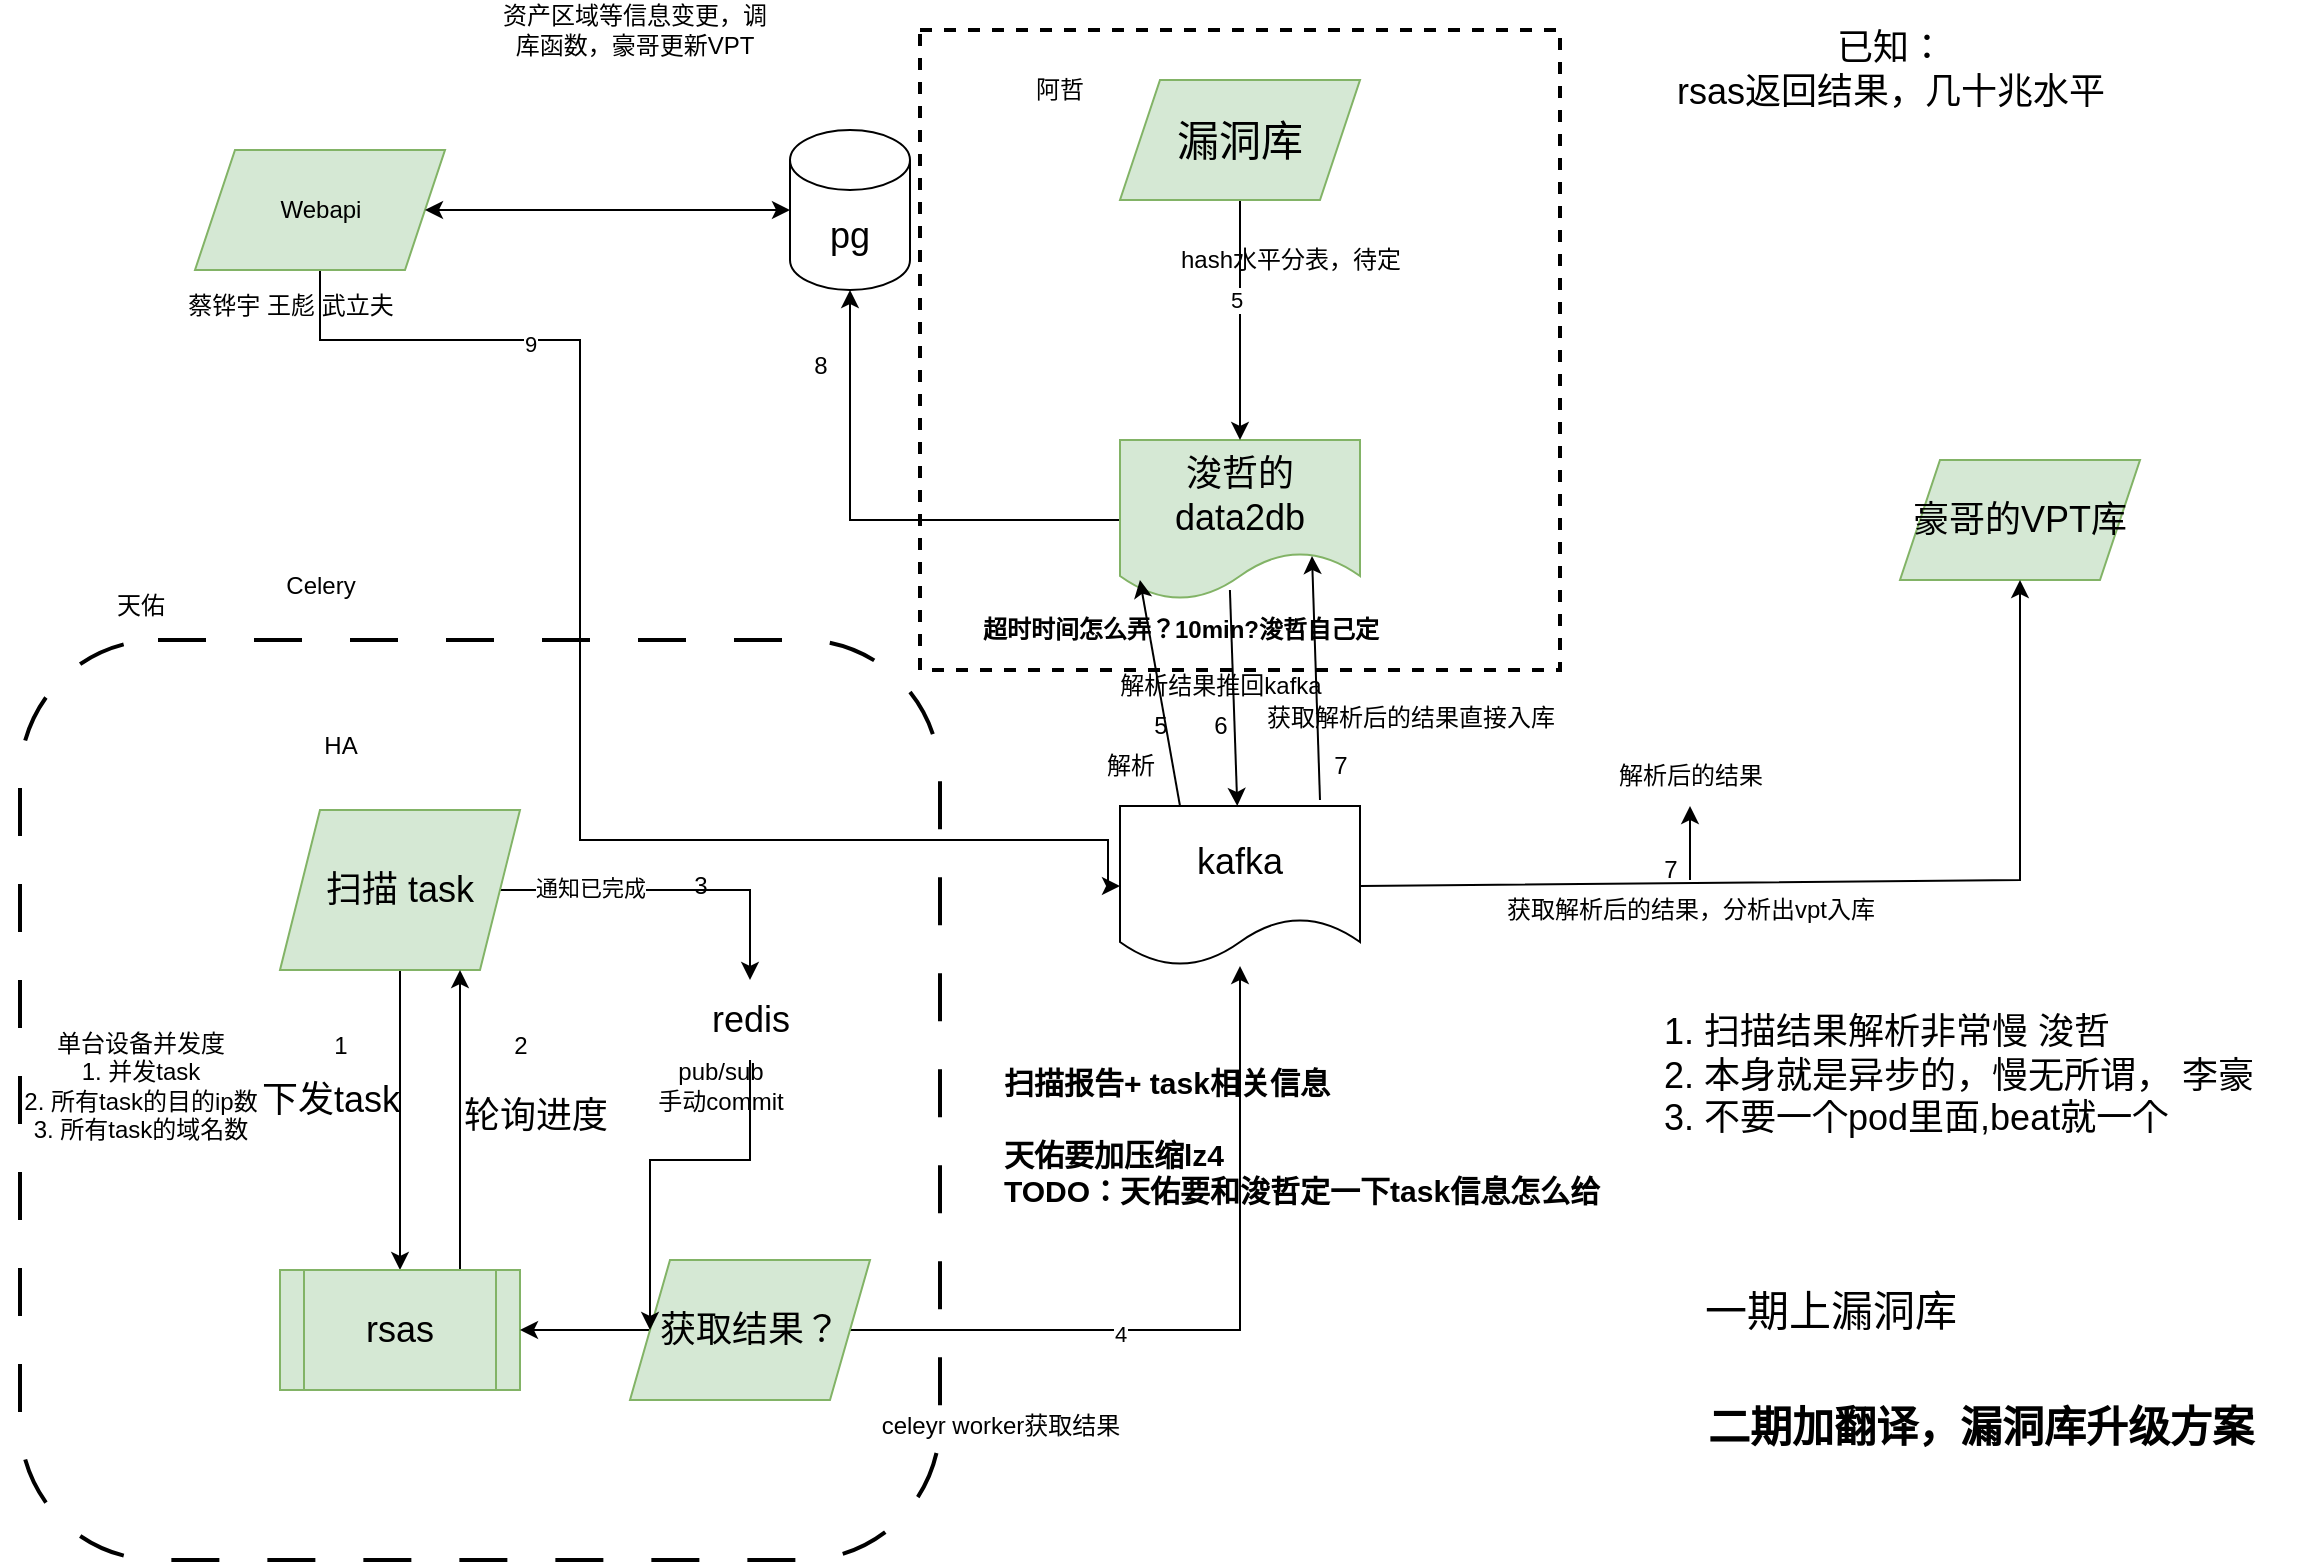<mxfile version="21.3.7" type="github">
  <diagram name="第 1 页" id="Ct-_knVzxgmesttWnQIj">
    <mxGraphModel dx="2603" dy="764" grid="1" gridSize="10" guides="1" tooltips="1" connect="1" arrows="1" fold="1" page="1" pageScale="1" pageWidth="1169" pageHeight="827" math="0" shadow="0">
      <root>
        <mxCell id="0" />
        <mxCell id="1" parent="0" />
        <mxCell id="sKhm8ClKQDuOqycXX5z--69" value="" style="whiteSpace=wrap;html=1;aspect=fixed;dashed=1;strokeWidth=2;fillColor=none;" vertex="1" parent="1">
          <mxGeometry x="450" y="55" width="320" height="320" as="geometry" />
        </mxCell>
        <mxCell id="sKhm8ClKQDuOqycXX5z--57" value="" style="whiteSpace=wrap;html=1;aspect=fixed;dashed=1;strokeWidth=2;dashPattern=12 12;perimeterSpacing=0;rounded=1;fillColor=none;" vertex="1" parent="1">
          <mxGeometry y="360" width="460" height="460" as="geometry" />
        </mxCell>
        <mxCell id="sKhm8ClKQDuOqycXX5z--1" value="pg" style="shape=cylinder3;whiteSpace=wrap;html=1;boundedLbl=1;backgroundOutline=1;size=15;fontSize=18;" vertex="1" parent="1">
          <mxGeometry x="385" y="105" width="60" height="80" as="geometry" />
        </mxCell>
        <mxCell id="sKhm8ClKQDuOqycXX5z--5" style="edgeStyle=orthogonalEdgeStyle;rounded=0;orthogonalLoop=1;jettySize=auto;html=1;entryX=0.5;entryY=0;entryDx=0;entryDy=0;fontSize=18;" edge="1" parent="1" source="sKhm8ClKQDuOqycXX5z--2" target="sKhm8ClKQDuOqycXX5z--4">
          <mxGeometry relative="1" as="geometry" />
        </mxCell>
        <mxCell id="sKhm8ClKQDuOqycXX5z--34" value="" style="edgeStyle=orthogonalEdgeStyle;rounded=0;orthogonalLoop=1;jettySize=auto;html=1;" edge="1" parent="1" source="sKhm8ClKQDuOqycXX5z--2" target="sKhm8ClKQDuOqycXX5z--17">
          <mxGeometry relative="1" as="geometry" />
        </mxCell>
        <mxCell id="sKhm8ClKQDuOqycXX5z--38" value="通知已完成" style="edgeLabel;html=1;align=center;verticalAlign=middle;resizable=0;points=[];" vertex="1" connectable="0" parent="sKhm8ClKQDuOqycXX5z--34">
          <mxGeometry x="-0.471" y="1" relative="1" as="geometry">
            <mxPoint as="offset" />
          </mxGeometry>
        </mxCell>
        <mxCell id="sKhm8ClKQDuOqycXX5z--2" value="扫描 task" style="shape=parallelogram;perimeter=parallelogramPerimeter;whiteSpace=wrap;html=1;fixedSize=1;fontSize=18;fillColor=#d5e8d4;strokeColor=#82b366;" vertex="1" parent="1">
          <mxGeometry x="130" y="445" width="120" height="80" as="geometry" />
        </mxCell>
        <mxCell id="sKhm8ClKQDuOqycXX5z--3" value="kafka" style="shape=document;whiteSpace=wrap;html=1;boundedLbl=1;fontSize=18;" vertex="1" parent="1">
          <mxGeometry x="550" y="443" width="120" height="80" as="geometry" />
        </mxCell>
        <mxCell id="sKhm8ClKQDuOqycXX5z--11" style="edgeStyle=orthogonalEdgeStyle;rounded=0;orthogonalLoop=1;jettySize=auto;html=1;exitX=0.75;exitY=0;exitDx=0;exitDy=0;entryX=0.75;entryY=1;entryDx=0;entryDy=0;fontSize=18;" edge="1" parent="1" source="sKhm8ClKQDuOqycXX5z--4" target="sKhm8ClKQDuOqycXX5z--2">
          <mxGeometry relative="1" as="geometry" />
        </mxCell>
        <mxCell id="sKhm8ClKQDuOqycXX5z--4" value="rsas" style="shape=process;whiteSpace=wrap;html=1;backgroundOutline=1;fontSize=18;fillColor=#d5e8d4;strokeColor=#82b366;" vertex="1" parent="1">
          <mxGeometry x="130" y="675" width="120" height="60" as="geometry" />
        </mxCell>
        <mxCell id="sKhm8ClKQDuOqycXX5z--10" style="edgeStyle=orthogonalEdgeStyle;rounded=0;orthogonalLoop=1;jettySize=auto;html=1;entryX=0.5;entryY=1;entryDx=0;entryDy=0;entryPerimeter=0;fontSize=18;" edge="1" parent="1" source="sKhm8ClKQDuOqycXX5z--8" target="sKhm8ClKQDuOqycXX5z--1">
          <mxGeometry relative="1" as="geometry">
            <Array as="points">
              <mxPoint x="415" y="300" />
            </Array>
          </mxGeometry>
        </mxCell>
        <mxCell id="sKhm8ClKQDuOqycXX5z--8" value="浚哲的data2db" style="shape=document;whiteSpace=wrap;html=1;boundedLbl=1;fontSize=18;fillColor=#d5e8d4;strokeColor=#82b366;" vertex="1" parent="1">
          <mxGeometry x="550" y="260" width="120" height="80" as="geometry" />
        </mxCell>
        <mxCell id="sKhm8ClKQDuOqycXX5z--13" value="豪哥的VPT库" style="shape=parallelogram;perimeter=parallelogramPerimeter;whiteSpace=wrap;html=1;fixedSize=1;fontSize=18;fillColor=#d5e8d4;strokeColor=#82b366;" vertex="1" parent="1">
          <mxGeometry x="940" y="270" width="120" height="60" as="geometry" />
        </mxCell>
        <mxCell id="sKhm8ClKQDuOqycXX5z--14" value="下发task" style="text;html=1;align=center;verticalAlign=middle;resizable=0;points=[];autosize=1;strokeColor=none;fillColor=none;fontSize=18;" vertex="1" parent="1">
          <mxGeometry x="110" y="570" width="90" height="40" as="geometry" />
        </mxCell>
        <mxCell id="sKhm8ClKQDuOqycXX5z--15" value="轮询进度&amp;nbsp;" style="text;html=1;align=center;verticalAlign=middle;resizable=0;points=[];autosize=1;strokeColor=none;fillColor=none;fontSize=18;" vertex="1" parent="1">
          <mxGeometry x="210" y="578" width="100" height="40" as="geometry" />
        </mxCell>
        <mxCell id="sKhm8ClKQDuOqycXX5z--36" style="edgeStyle=orthogonalEdgeStyle;rounded=0;orthogonalLoop=1;jettySize=auto;html=1;" edge="1" parent="1" source="sKhm8ClKQDuOqycXX5z--16" target="sKhm8ClKQDuOqycXX5z--3">
          <mxGeometry relative="1" as="geometry" />
        </mxCell>
        <mxCell id="sKhm8ClKQDuOqycXX5z--41" value="4" style="edgeLabel;html=1;align=center;verticalAlign=middle;resizable=0;points=[];" vertex="1" connectable="0" parent="sKhm8ClKQDuOqycXX5z--36">
          <mxGeometry x="-0.283" y="-2" relative="1" as="geometry">
            <mxPoint as="offset" />
          </mxGeometry>
        </mxCell>
        <mxCell id="sKhm8ClKQDuOqycXX5z--52" style="edgeStyle=orthogonalEdgeStyle;rounded=0;orthogonalLoop=1;jettySize=auto;html=1;entryX=1;entryY=0.5;entryDx=0;entryDy=0;" edge="1" parent="1" source="sKhm8ClKQDuOqycXX5z--16" target="sKhm8ClKQDuOqycXX5z--4">
          <mxGeometry relative="1" as="geometry" />
        </mxCell>
        <mxCell id="sKhm8ClKQDuOqycXX5z--16" value="获取结果？" style="shape=parallelogram;perimeter=parallelogramPerimeter;whiteSpace=wrap;html=1;fixedSize=1;fontSize=18;fillColor=#d5e8d4;strokeColor=#82b366;" vertex="1" parent="1">
          <mxGeometry x="305" y="670" width="120" height="70" as="geometry" />
        </mxCell>
        <mxCell id="sKhm8ClKQDuOqycXX5z--35" style="edgeStyle=orthogonalEdgeStyle;rounded=0;orthogonalLoop=1;jettySize=auto;html=1;entryX=0;entryY=0.5;entryDx=0;entryDy=0;" edge="1" parent="1" source="sKhm8ClKQDuOqycXX5z--17" target="sKhm8ClKQDuOqycXX5z--16">
          <mxGeometry relative="1" as="geometry" />
        </mxCell>
        <mxCell id="sKhm8ClKQDuOqycXX5z--17" value="redis" style="text;html=1;align=center;verticalAlign=middle;resizable=0;points=[];autosize=1;strokeColor=none;fillColor=none;fontSize=18;" vertex="1" parent="1">
          <mxGeometry x="335" y="530" width="60" height="40" as="geometry" />
        </mxCell>
        <mxCell id="sKhm8ClKQDuOqycXX5z--22" value="1. 扫描结果解析非常慢 浚哲&lt;br style=&quot;font-size: 18px;&quot;&gt;2. 本身就是异步的，慢无所谓， 李豪&lt;br&gt;3. 不要一个pod里面,beat就一个" style="text;html=1;align=left;verticalAlign=middle;resizable=0;points=[];autosize=1;strokeColor=none;fillColor=none;fontSize=18;" vertex="1" parent="1">
          <mxGeometry x="820" y="538" width="320" height="80" as="geometry" />
        </mxCell>
        <mxCell id="sKhm8ClKQDuOqycXX5z--23" value="已知：&lt;br&gt;rsas返回结果，几十兆水平" style="text;html=1;align=center;verticalAlign=middle;resizable=0;points=[];autosize=1;strokeColor=none;fillColor=none;fontSize=18;" vertex="1" parent="1">
          <mxGeometry x="815" y="45" width="240" height="60" as="geometry" />
        </mxCell>
        <mxCell id="sKhm8ClKQDuOqycXX5z--24" value="1" style="text;html=1;align=center;verticalAlign=middle;resizable=0;points=[];autosize=1;strokeColor=none;fillColor=none;" vertex="1" parent="1">
          <mxGeometry x="145" y="548" width="30" height="30" as="geometry" />
        </mxCell>
        <mxCell id="sKhm8ClKQDuOqycXX5z--25" value="2" style="text;html=1;align=center;verticalAlign=middle;resizable=0;points=[];autosize=1;strokeColor=none;fillColor=none;" vertex="1" parent="1">
          <mxGeometry x="235" y="548" width="30" height="30" as="geometry" />
        </mxCell>
        <mxCell id="sKhm8ClKQDuOqycXX5z--37" value="扫描报告+ task相关信息&lt;br style=&quot;font-size: 15px;&quot;&gt;&lt;br style=&quot;font-size: 15px;&quot;&gt;天佑要加压缩lz4&lt;br style=&quot;font-size: 15px;&quot;&gt;&lt;span style=&quot;font-size: 15px;&quot;&gt;TODO：天佑要和浚哲定一下task信息怎么给&lt;/span&gt;" style="text;html=1;align=left;verticalAlign=middle;resizable=0;points=[];autosize=1;strokeColor=none;fillColor=none;fontStyle=1;fontSize=15;" vertex="1" parent="1">
          <mxGeometry x="490" y="563" width="320" height="90" as="geometry" />
        </mxCell>
        <mxCell id="sKhm8ClKQDuOqycXX5z--40" value="3" style="text;html=1;align=center;verticalAlign=middle;resizable=0;points=[];autosize=1;strokeColor=none;fillColor=none;" vertex="1" parent="1">
          <mxGeometry x="325" y="468" width="30" height="30" as="geometry" />
        </mxCell>
        <mxCell id="sKhm8ClKQDuOqycXX5z--45" value="celeyr worker获取结果" style="text;html=1;align=center;verticalAlign=middle;resizable=0;points=[];autosize=1;strokeColor=none;fillColor=none;" vertex="1" parent="1">
          <mxGeometry x="420" y="738" width="140" height="30" as="geometry" />
        </mxCell>
        <mxCell id="sKhm8ClKQDuOqycXX5z--47" value="pub/sub&lt;br&gt;手动commit" style="text;html=1;align=center;verticalAlign=middle;resizable=0;points=[];autosize=1;strokeColor=none;fillColor=none;" vertex="1" parent="1">
          <mxGeometry x="305" y="563" width="90" height="40" as="geometry" />
        </mxCell>
        <mxCell id="sKhm8ClKQDuOqycXX5z--48" value="HA" style="text;html=1;align=center;verticalAlign=middle;resizable=0;points=[];autosize=1;strokeColor=none;fillColor=none;" vertex="1" parent="1">
          <mxGeometry x="140" y="398" width="40" height="30" as="geometry" />
        </mxCell>
        <mxCell id="sKhm8ClKQDuOqycXX5z--50" value="&lt;b&gt;二期加翻译，漏洞库升级方案&lt;/b&gt;" style="text;html=1;align=center;verticalAlign=middle;resizable=0;points=[];autosize=1;strokeColor=none;fillColor=none;fontSize=21;" vertex="1" parent="1">
          <mxGeometry x="830" y="733" width="300" height="40" as="geometry" />
        </mxCell>
        <mxCell id="sKhm8ClKQDuOqycXX5z--51" value="一期上漏洞库" style="text;html=1;align=center;verticalAlign=middle;resizable=0;points=[];autosize=1;strokeColor=none;fillColor=none;fontSize=21;" vertex="1" parent="1">
          <mxGeometry x="830" y="675" width="150" height="40" as="geometry" />
        </mxCell>
        <mxCell id="sKhm8ClKQDuOqycXX5z--55" value="超时时间怎么弄？10min?浚哲自己定" style="text;html=1;align=center;verticalAlign=middle;resizable=0;points=[];autosize=1;strokeColor=none;fillColor=none;fontStyle=1" vertex="1" parent="1">
          <mxGeometry x="470" y="340" width="220" height="30" as="geometry" />
        </mxCell>
        <mxCell id="sKhm8ClKQDuOqycXX5z--56" value="单台设备并发度&lt;br&gt;1. 并发task&lt;br&gt;2. 所有task的目的ip数&lt;br&gt;3. 所有task的域名数" style="text;html=1;align=center;verticalAlign=middle;resizable=0;points=[];autosize=1;strokeColor=none;fillColor=none;" vertex="1" parent="1">
          <mxGeometry x="-10" y="548" width="140" height="70" as="geometry" />
        </mxCell>
        <mxCell id="sKhm8ClKQDuOqycXX5z--58" value="Celery" style="text;html=1;align=center;verticalAlign=middle;resizable=0;points=[];autosize=1;strokeColor=none;fillColor=none;" vertex="1" parent="1">
          <mxGeometry x="120" y="318" width="60" height="30" as="geometry" />
        </mxCell>
        <mxCell id="sKhm8ClKQDuOqycXX5z--60" value="7" style="text;html=1;align=center;verticalAlign=middle;resizable=0;points=[];autosize=1;strokeColor=none;fillColor=none;" vertex="1" parent="1">
          <mxGeometry x="810" y="460" width="30" height="30" as="geometry" />
        </mxCell>
        <mxCell id="sKhm8ClKQDuOqycXX5z--64" style="edgeStyle=orthogonalEdgeStyle;rounded=0;orthogonalLoop=1;jettySize=auto;html=1;entryX=0.5;entryY=0;entryDx=0;entryDy=0;" edge="1" parent="1" source="sKhm8ClKQDuOqycXX5z--63" target="sKhm8ClKQDuOqycXX5z--8">
          <mxGeometry relative="1" as="geometry" />
        </mxCell>
        <mxCell id="sKhm8ClKQDuOqycXX5z--65" value="5" style="edgeLabel;html=1;align=center;verticalAlign=middle;resizable=0;points=[];" vertex="1" connectable="0" parent="sKhm8ClKQDuOqycXX5z--64">
          <mxGeometry x="-0.167" y="-2" relative="1" as="geometry">
            <mxPoint as="offset" />
          </mxGeometry>
        </mxCell>
        <mxCell id="sKhm8ClKQDuOqycXX5z--63" value="漏洞库" style="shape=parallelogram;perimeter=parallelogramPerimeter;whiteSpace=wrap;html=1;fixedSize=1;fontSize=21;fillColor=#d5e8d4;strokeColor=#82b366;" vertex="1" parent="1">
          <mxGeometry x="550" y="80" width="120" height="60" as="geometry" />
        </mxCell>
        <mxCell id="sKhm8ClKQDuOqycXX5z--67" value="hash水平分表，待定" style="text;html=1;align=center;verticalAlign=middle;resizable=0;points=[];autosize=1;strokeColor=none;fillColor=none;" vertex="1" parent="1">
          <mxGeometry x="570" y="155" width="130" height="30" as="geometry" />
        </mxCell>
        <mxCell id="sKhm8ClKQDuOqycXX5z--68" value="天佑" style="text;html=1;align=center;verticalAlign=middle;resizable=0;points=[];autosize=1;strokeColor=none;fillColor=none;" vertex="1" parent="1">
          <mxGeometry x="35" y="328" width="50" height="30" as="geometry" />
        </mxCell>
        <mxCell id="sKhm8ClKQDuOqycXX5z--70" value="阿哲" style="text;html=1;strokeColor=none;fillColor=none;align=center;verticalAlign=middle;whiteSpace=wrap;rounded=0;" vertex="1" parent="1">
          <mxGeometry x="490" y="70" width="60" height="30" as="geometry" />
        </mxCell>
        <mxCell id="sKhm8ClKQDuOqycXX5z--73" style="edgeStyle=orthogonalEdgeStyle;rounded=0;orthogonalLoop=1;jettySize=auto;html=1;entryX=0;entryY=0.5;entryDx=0;entryDy=0;" edge="1" parent="1" source="sKhm8ClKQDuOqycXX5z--71" target="sKhm8ClKQDuOqycXX5z--3">
          <mxGeometry relative="1" as="geometry">
            <Array as="points">
              <mxPoint x="150" y="210" />
              <mxPoint x="280" y="210" />
              <mxPoint x="280" y="460" />
              <mxPoint x="544" y="460" />
              <mxPoint x="544" y="483" />
            </Array>
          </mxGeometry>
        </mxCell>
        <mxCell id="sKhm8ClKQDuOqycXX5z--75" value="9" style="edgeLabel;html=1;align=center;verticalAlign=middle;resizable=0;points=[];" vertex="1" connectable="0" parent="sKhm8ClKQDuOqycXX5z--73">
          <mxGeometry x="-0.606" y="-2" relative="1" as="geometry">
            <mxPoint as="offset" />
          </mxGeometry>
        </mxCell>
        <mxCell id="sKhm8ClKQDuOqycXX5z--71" value="Webapi" style="shape=parallelogram;perimeter=parallelogramPerimeter;whiteSpace=wrap;html=1;fixedSize=1;fillColor=#d5e8d4;strokeColor=#82b366;" vertex="1" parent="1">
          <mxGeometry x="87.5" y="115" width="125" height="60" as="geometry" />
        </mxCell>
        <mxCell id="sKhm8ClKQDuOqycXX5z--76" value="资产区域等信息变更，调库函数，豪哥更新VPT" style="text;html=1;strokeColor=none;fillColor=none;align=center;verticalAlign=middle;whiteSpace=wrap;rounded=0;" vertex="1" parent="1">
          <mxGeometry x="235" y="40" width="145" height="30" as="geometry" />
        </mxCell>
        <mxCell id="sKhm8ClKQDuOqycXX5z--77" value="" style="endArrow=classic;startArrow=classic;html=1;rounded=0;exitX=1;exitY=0.5;exitDx=0;exitDy=0;entryX=0;entryY=0.5;entryDx=0;entryDy=0;entryPerimeter=0;" edge="1" parent="1" source="sKhm8ClKQDuOqycXX5z--71" target="sKhm8ClKQDuOqycXX5z--1">
          <mxGeometry width="50" height="50" relative="1" as="geometry">
            <mxPoint x="460" y="390" as="sourcePoint" />
            <mxPoint x="510" y="340" as="targetPoint" />
          </mxGeometry>
        </mxCell>
        <mxCell id="sKhm8ClKQDuOqycXX5z--78" value="蔡铧宇 王彪 武立夫" style="text;html=1;align=center;verticalAlign=middle;resizable=0;points=[];autosize=1;strokeColor=none;fillColor=none;" vertex="1" parent="1">
          <mxGeometry x="70" y="178" width="130" height="30" as="geometry" />
        </mxCell>
        <mxCell id="sKhm8ClKQDuOqycXX5z--79" value="8" style="text;html=1;align=center;verticalAlign=middle;resizable=0;points=[];autosize=1;strokeColor=none;fillColor=none;" vertex="1" parent="1">
          <mxGeometry x="385" y="208" width="30" height="30" as="geometry" />
        </mxCell>
        <mxCell id="sKhm8ClKQDuOqycXX5z--81" value="" style="endArrow=classic;html=1;rounded=0;entryX=0.5;entryY=1;entryDx=0;entryDy=0;exitX=1;exitY=0.5;exitDx=0;exitDy=0;" edge="1" parent="1" source="sKhm8ClKQDuOqycXX5z--3" target="sKhm8ClKQDuOqycXX5z--13">
          <mxGeometry width="50" height="50" relative="1" as="geometry">
            <mxPoint x="460" y="390" as="sourcePoint" />
            <mxPoint x="510" y="340" as="targetPoint" />
            <Array as="points">
              <mxPoint x="1000" y="480" />
            </Array>
          </mxGeometry>
        </mxCell>
        <mxCell id="sKhm8ClKQDuOqycXX5z--82" value="" style="endArrow=classic;html=1;rounded=0;exitX=0.458;exitY=0.938;exitDx=0;exitDy=0;exitPerimeter=0;" edge="1" parent="1" source="sKhm8ClKQDuOqycXX5z--8" target="sKhm8ClKQDuOqycXX5z--3">
          <mxGeometry width="50" height="50" relative="1" as="geometry">
            <mxPoint x="460" y="490" as="sourcePoint" />
            <mxPoint x="510" y="440" as="targetPoint" />
          </mxGeometry>
        </mxCell>
        <mxCell id="sKhm8ClKQDuOqycXX5z--83" value="" style="endArrow=classic;html=1;rounded=0;entryX=0.8;entryY=0.725;entryDx=0;entryDy=0;entryPerimeter=0;" edge="1" parent="1" target="sKhm8ClKQDuOqycXX5z--8">
          <mxGeometry width="50" height="50" relative="1" as="geometry">
            <mxPoint x="650" y="440" as="sourcePoint" />
            <mxPoint x="510" y="440" as="targetPoint" />
          </mxGeometry>
        </mxCell>
        <mxCell id="sKhm8ClKQDuOqycXX5z--84" value="解析后的结果" style="text;html=1;align=center;verticalAlign=middle;resizable=0;points=[];autosize=1;strokeColor=none;fillColor=none;" vertex="1" parent="1">
          <mxGeometry x="785" y="413" width="100" height="30" as="geometry" />
        </mxCell>
        <mxCell id="sKhm8ClKQDuOqycXX5z--86" value="获取解析后的结果直接入库" style="text;html=1;align=center;verticalAlign=middle;resizable=0;points=[];autosize=1;strokeColor=none;fillColor=none;" vertex="1" parent="1">
          <mxGeometry x="610" y="384" width="170" height="30" as="geometry" />
        </mxCell>
        <mxCell id="sKhm8ClKQDuOqycXX5z--95" value="" style="edgeStyle=orthogonalEdgeStyle;rounded=0;orthogonalLoop=1;jettySize=auto;html=1;" edge="1" parent="1" source="sKhm8ClKQDuOqycXX5z--87" target="sKhm8ClKQDuOqycXX5z--84">
          <mxGeometry relative="1" as="geometry" />
        </mxCell>
        <mxCell id="sKhm8ClKQDuOqycXX5z--87" value="获取解析后的结果，分析出vpt入库" style="text;html=1;align=center;verticalAlign=middle;resizable=0;points=[];autosize=1;strokeColor=none;fillColor=none;" vertex="1" parent="1">
          <mxGeometry x="730" y="480" width="210" height="30" as="geometry" />
        </mxCell>
        <mxCell id="sKhm8ClKQDuOqycXX5z--89" value="" style="endArrow=classic;html=1;rounded=0;entryX=0.083;entryY=0.875;entryDx=0;entryDy=0;entryPerimeter=0;exitX=0.25;exitY=0;exitDx=0;exitDy=0;" edge="1" parent="1" source="sKhm8ClKQDuOqycXX5z--3" target="sKhm8ClKQDuOqycXX5z--8">
          <mxGeometry width="50" height="50" relative="1" as="geometry">
            <mxPoint x="460" y="490" as="sourcePoint" />
            <mxPoint x="510" y="440" as="targetPoint" />
          </mxGeometry>
        </mxCell>
        <mxCell id="sKhm8ClKQDuOqycXX5z--90" value="5" style="text;html=1;align=center;verticalAlign=middle;resizable=0;points=[];autosize=1;strokeColor=none;fillColor=none;" vertex="1" parent="1">
          <mxGeometry x="555" y="388" width="30" height="30" as="geometry" />
        </mxCell>
        <mxCell id="sKhm8ClKQDuOqycXX5z--91" value="6" style="text;html=1;align=center;verticalAlign=middle;resizable=0;points=[];autosize=1;strokeColor=none;fillColor=none;" vertex="1" parent="1">
          <mxGeometry x="585" y="388" width="30" height="30" as="geometry" />
        </mxCell>
        <mxCell id="sKhm8ClKQDuOqycXX5z--92" value="7" style="text;html=1;align=center;verticalAlign=middle;resizable=0;points=[];autosize=1;strokeColor=none;fillColor=none;" vertex="1" parent="1">
          <mxGeometry x="645" y="408" width="30" height="30" as="geometry" />
        </mxCell>
        <mxCell id="sKhm8ClKQDuOqycXX5z--93" value="解析" style="text;html=1;align=center;verticalAlign=middle;resizable=0;points=[];autosize=1;strokeColor=none;fillColor=none;" vertex="1" parent="1">
          <mxGeometry x="530" y="408" width="50" height="30" as="geometry" />
        </mxCell>
        <mxCell id="sKhm8ClKQDuOqycXX5z--94" value="解析结果推回kafka" style="text;html=1;align=center;verticalAlign=middle;resizable=0;points=[];autosize=1;strokeColor=none;fillColor=none;" vertex="1" parent="1">
          <mxGeometry x="540" y="368" width="120" height="30" as="geometry" />
        </mxCell>
      </root>
    </mxGraphModel>
  </diagram>
</mxfile>
